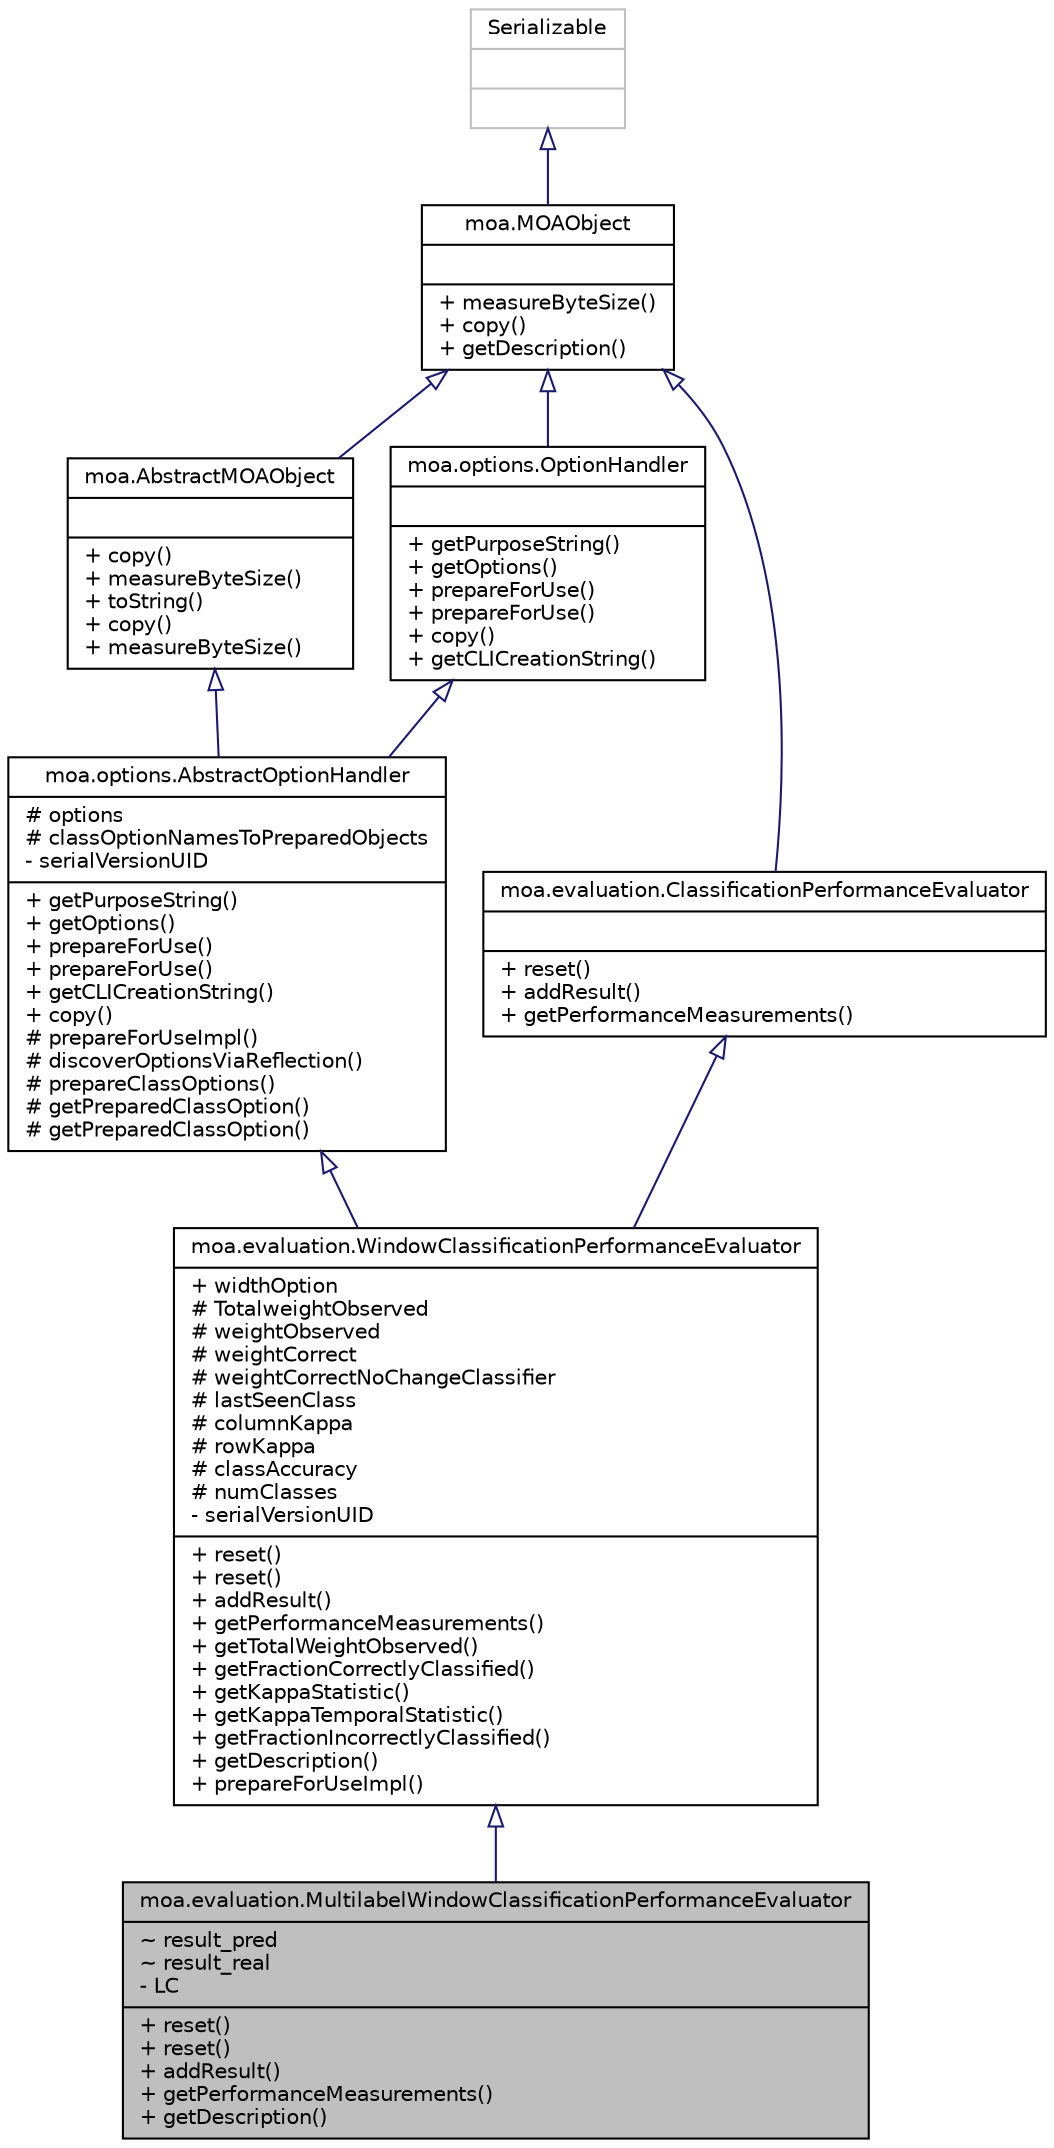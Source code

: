 digraph G
{
  edge [fontname="Helvetica",fontsize="10",labelfontname="Helvetica",labelfontsize="10"];
  node [fontname="Helvetica",fontsize="10",shape=record];
  Node1 [label="{moa.evaluation.MultilabelWindowClassificationPerformanceEvaluator\n|~ result_pred\l~ result_real\l- LC\l|+ reset()\l+ reset()\l+ addResult()\l+ getPerformanceMeasurements()\l+ getDescription()\l}",height=0.2,width=0.4,color="black", fillcolor="grey75", style="filled" fontcolor="black"];
  Node2 -> Node1 [dir=back,color="midnightblue",fontsize="10",style="solid",arrowtail="empty",fontname="Helvetica"];
  Node2 [label="{moa.evaluation.WindowClassificationPerformanceEvaluator\n|+ widthOption\l# TotalweightObserved\l# weightObserved\l# weightCorrect\l# weightCorrectNoChangeClassifier\l# lastSeenClass\l# columnKappa\l# rowKappa\l# classAccuracy\l# numClasses\l- serialVersionUID\l|+ reset()\l+ reset()\l+ addResult()\l+ getPerformanceMeasurements()\l+ getTotalWeightObserved()\l+ getFractionCorrectlyClassified()\l+ getKappaStatistic()\l+ getKappaTemporalStatistic()\l+ getFractionIncorrectlyClassified()\l+ getDescription()\l+ prepareForUseImpl()\l}",height=0.2,width=0.4,color="black", fillcolor="white", style="filled",URL="$classmoa_1_1evaluation_1_1WindowClassificationPerformanceEvaluator.html",tooltip="Classification evaluator that updates evaluation results using a sliding window."];
  Node3 -> Node2 [dir=back,color="midnightblue",fontsize="10",style="solid",arrowtail="empty",fontname="Helvetica"];
  Node3 [label="{moa.options.AbstractOptionHandler\n|# options\l# classOptionNamesToPreparedObjects\l- serialVersionUID\l|+ getPurposeString()\l+ getOptions()\l+ prepareForUse()\l+ prepareForUse()\l+ getCLICreationString()\l+ copy()\l# prepareForUseImpl()\l# discoverOptionsViaReflection()\l# prepareClassOptions()\l# getPreparedClassOption()\l# getPreparedClassOption()\l}",height=0.2,width=0.4,color="black", fillcolor="white", style="filled",URL="$classmoa_1_1options_1_1AbstractOptionHandler.html",tooltip="Abstract Option Handler."];
  Node4 -> Node3 [dir=back,color="midnightblue",fontsize="10",style="solid",arrowtail="empty",fontname="Helvetica"];
  Node4 [label="{moa.AbstractMOAObject\n||+ copy()\l+ measureByteSize()\l+ toString()\l+ copy()\l+ measureByteSize()\l}",height=0.2,width=0.4,color="black", fillcolor="white", style="filled",URL="$classmoa_1_1AbstractMOAObject.html",tooltip="Abstract MOA Object."];
  Node5 -> Node4 [dir=back,color="midnightblue",fontsize="10",style="solid",arrowtail="empty",fontname="Helvetica"];
  Node5 [label="{moa.MOAObject\n||+ measureByteSize()\l+ copy()\l+ getDescription()\l}",height=0.2,width=0.4,color="black", fillcolor="white", style="filled",URL="$interfacemoa_1_1MOAObject.html",tooltip="Interface implemented by classes in MOA, so that all are serializable, can produce..."];
  Node6 -> Node5 [dir=back,color="midnightblue",fontsize="10",style="solid",arrowtail="empty",fontname="Helvetica"];
  Node6 [label="{Serializable\n||}",height=0.2,width=0.4,color="grey75", fillcolor="white", style="filled"];
  Node7 -> Node3 [dir=back,color="midnightblue",fontsize="10",style="solid",arrowtail="empty",fontname="Helvetica"];
  Node7 [label="{moa.options.OptionHandler\n||+ getPurposeString()\l+ getOptions()\l+ prepareForUse()\l+ prepareForUse()\l+ copy()\l+ getCLICreationString()\l}",height=0.2,width=0.4,color="black", fillcolor="white", style="filled",URL="$interfacemoa_1_1options_1_1OptionHandler.html",tooltip="Interface representing an object that handles options or parameters."];
  Node5 -> Node7 [dir=back,color="midnightblue",fontsize="10",style="solid",arrowtail="empty",fontname="Helvetica"];
  Node8 -> Node2 [dir=back,color="midnightblue",fontsize="10",style="solid",arrowtail="empty",fontname="Helvetica"];
  Node8 [label="{moa.evaluation.ClassificationPerformanceEvaluator\n||+ reset()\l+ addResult()\l+ getPerformanceMeasurements()\l}",height=0.2,width=0.4,color="black", fillcolor="white", style="filled",URL="$interfacemoa_1_1evaluation_1_1ClassificationPerformanceEvaluator.html",tooltip="Interface implemented by learner evaluators to monitor the results of the learning..."];
  Node5 -> Node8 [dir=back,color="midnightblue",fontsize="10",style="solid",arrowtail="empty",fontname="Helvetica"];
}
